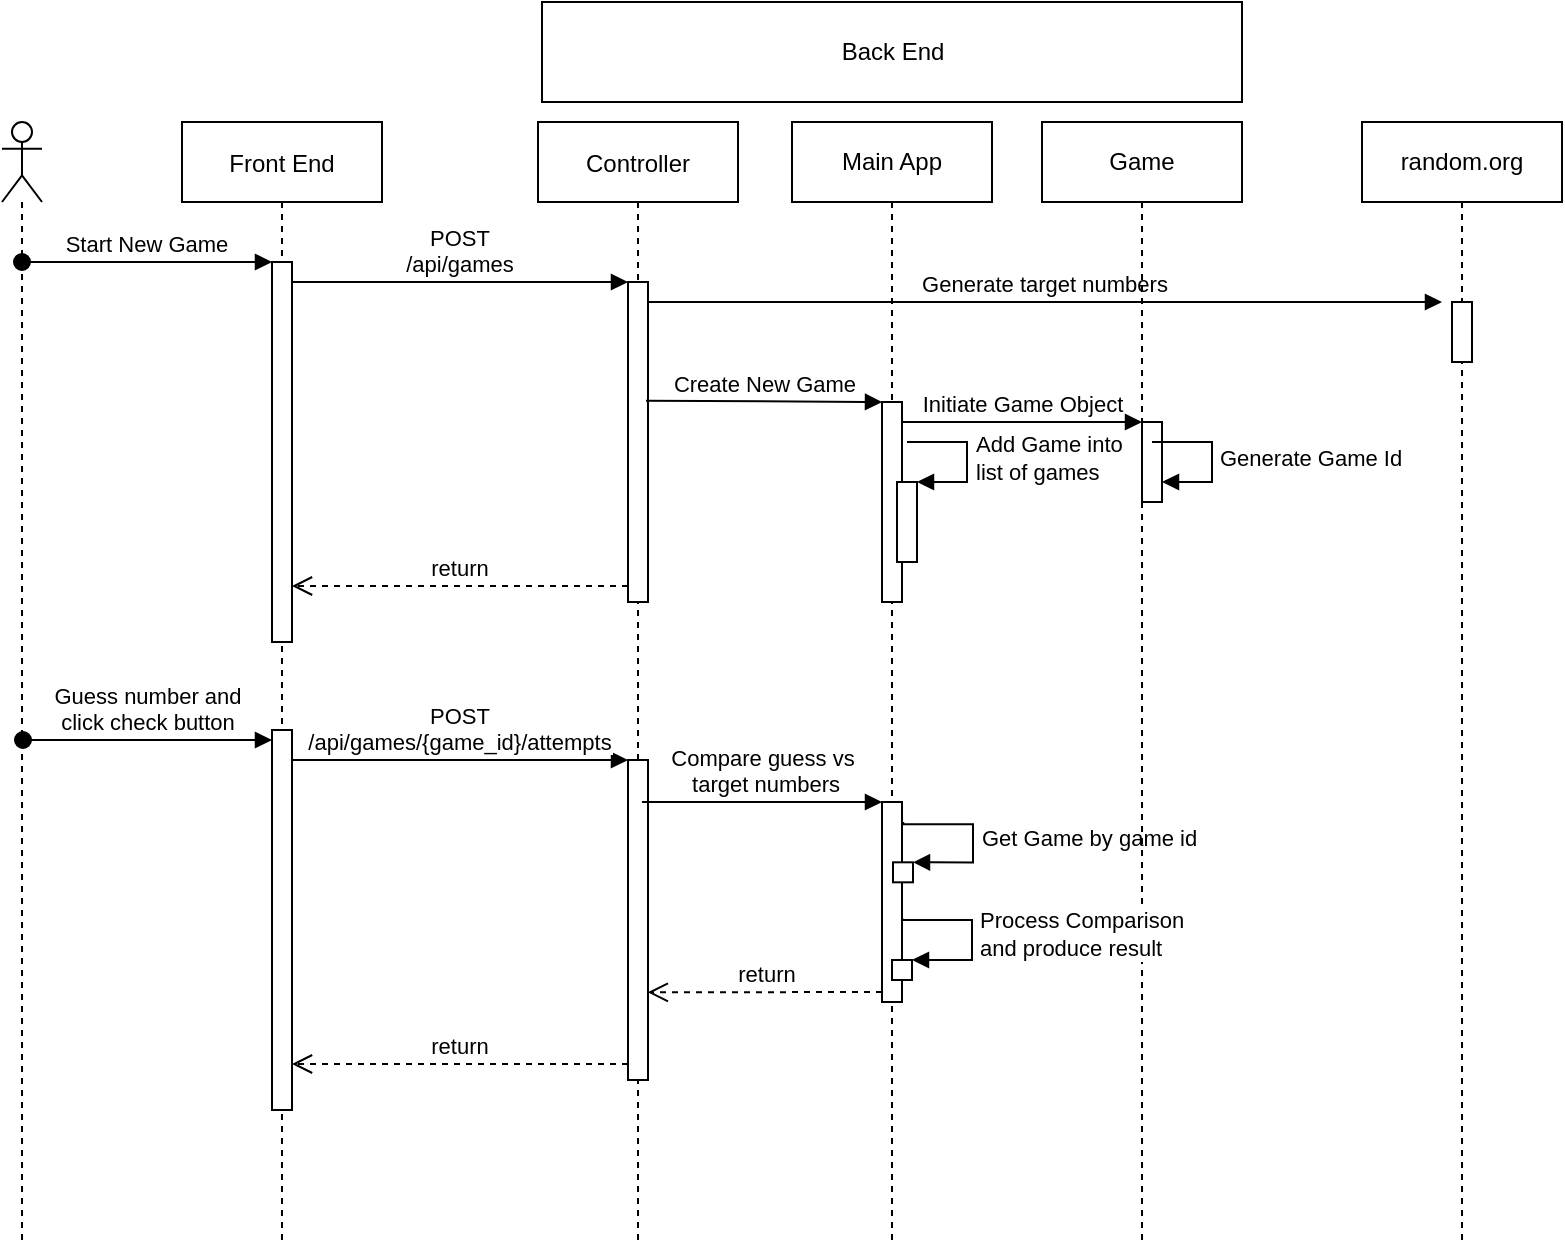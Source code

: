 <mxfile version="20.8.5" type="github">
  <diagram id="kgpKYQtTHZ0yAKxKKP6v" name="Sequence Diagram">
    <mxGraphModel dx="1379" dy="635" grid="1" gridSize="10" guides="1" tooltips="1" connect="1" arrows="1" fold="1" page="1" pageScale="1" pageWidth="850" pageHeight="1100" math="0" shadow="0">
      <root>
        <mxCell id="0" />
        <mxCell id="1" parent="0" />
        <mxCell id="3nuBFxr9cyL0pnOWT2aG-1" value="Front End" style="shape=umlLifeline;perimeter=lifelinePerimeter;container=1;collapsible=0;recursiveResize=0;rounded=0;shadow=0;strokeWidth=1;" parent="1" vertex="1">
          <mxGeometry x="120" y="80" width="100" height="560" as="geometry" />
        </mxCell>
        <mxCell id="3nuBFxr9cyL0pnOWT2aG-2" value="" style="points=[];perimeter=orthogonalPerimeter;rounded=0;shadow=0;strokeWidth=1;" parent="3nuBFxr9cyL0pnOWT2aG-1" vertex="1">
          <mxGeometry x="45" y="70" width="10" height="190" as="geometry" />
        </mxCell>
        <mxCell id="8tJ0s9JLGVw3jkTy0wQG-18" value="" style="points=[];perimeter=orthogonalPerimeter;rounded=0;shadow=0;strokeWidth=1;" vertex="1" parent="3nuBFxr9cyL0pnOWT2aG-1">
          <mxGeometry x="45" y="304" width="10" height="190" as="geometry" />
        </mxCell>
        <mxCell id="3nuBFxr9cyL0pnOWT2aG-5" value="Controller" style="shape=umlLifeline;perimeter=lifelinePerimeter;container=1;collapsible=0;recursiveResize=0;rounded=0;shadow=0;strokeWidth=1;" parent="1" vertex="1">
          <mxGeometry x="298" y="80" width="100" height="560" as="geometry" />
        </mxCell>
        <mxCell id="3nuBFxr9cyL0pnOWT2aG-6" value="" style="points=[];perimeter=orthogonalPerimeter;rounded=0;shadow=0;strokeWidth=1;" parent="3nuBFxr9cyL0pnOWT2aG-5" vertex="1">
          <mxGeometry x="45" y="80" width="10" height="160" as="geometry" />
        </mxCell>
        <mxCell id="8tJ0s9JLGVw3jkTy0wQG-19" value="" style="points=[];perimeter=orthogonalPerimeter;rounded=0;shadow=0;strokeWidth=1;" vertex="1" parent="3nuBFxr9cyL0pnOWT2aG-5">
          <mxGeometry x="45" y="319" width="10" height="160" as="geometry" />
        </mxCell>
        <mxCell id="3nuBFxr9cyL0pnOWT2aG-7" value="return" style="verticalAlign=bottom;endArrow=open;dashed=1;endSize=8;exitX=0;exitY=0.95;shadow=0;strokeWidth=1;" parent="1" source="3nuBFxr9cyL0pnOWT2aG-6" target="3nuBFxr9cyL0pnOWT2aG-2" edge="1">
          <mxGeometry relative="1" as="geometry">
            <mxPoint x="275" y="236" as="targetPoint" />
          </mxGeometry>
        </mxCell>
        <mxCell id="3nuBFxr9cyL0pnOWT2aG-8" value="POST &#xa;/api/games" style="verticalAlign=bottom;endArrow=block;entryX=0;entryY=0;shadow=0;strokeWidth=1;" parent="1" source="3nuBFxr9cyL0pnOWT2aG-2" target="3nuBFxr9cyL0pnOWT2aG-6" edge="1">
          <mxGeometry relative="1" as="geometry">
            <mxPoint x="275" y="160" as="sourcePoint" />
          </mxGeometry>
        </mxCell>
        <mxCell id="3nuBFxr9cyL0pnOWT2aG-9" value="Generate target numbers" style="verticalAlign=bottom;endArrow=block;shadow=0;strokeWidth=1;" parent="1" source="3nuBFxr9cyL0pnOWT2aG-6" edge="1">
          <mxGeometry relative="1" as="geometry">
            <mxPoint x="240" y="200" as="sourcePoint" />
            <mxPoint x="750" y="170" as="targetPoint" />
          </mxGeometry>
        </mxCell>
        <mxCell id="8tJ0s9JLGVw3jkTy0wQG-2" value="" style="shape=umlLifeline;participant=umlActor;perimeter=lifelinePerimeter;whiteSpace=wrap;html=1;container=1;collapsible=0;recursiveResize=0;verticalAlign=top;spacingTop=36;outlineConnect=0;" vertex="1" parent="1">
          <mxGeometry x="30" y="80" width="20" height="560" as="geometry" />
        </mxCell>
        <mxCell id="8tJ0s9JLGVw3jkTy0wQG-3" value="Back End" style="html=1;" vertex="1" parent="1">
          <mxGeometry x="300" y="20" width="350" height="50" as="geometry" />
        </mxCell>
        <mxCell id="8tJ0s9JLGVw3jkTy0wQG-4" value="Main App" style="shape=umlLifeline;perimeter=lifelinePerimeter;whiteSpace=wrap;html=1;container=1;collapsible=0;recursiveResize=0;outlineConnect=0;" vertex="1" parent="1">
          <mxGeometry x="425" y="80" width="100" height="560" as="geometry" />
        </mxCell>
        <mxCell id="8tJ0s9JLGVw3jkTy0wQG-7" value="" style="html=1;points=[];perimeter=orthogonalPerimeter;" vertex="1" parent="8tJ0s9JLGVw3jkTy0wQG-4">
          <mxGeometry x="45" y="140" width="10" height="100" as="geometry" />
        </mxCell>
        <mxCell id="8tJ0s9JLGVw3jkTy0wQG-16" value="" style="html=1;points=[];perimeter=orthogonalPerimeter;" vertex="1" parent="8tJ0s9JLGVw3jkTy0wQG-4">
          <mxGeometry x="52.5" y="180" width="10" height="40" as="geometry" />
        </mxCell>
        <mxCell id="8tJ0s9JLGVw3jkTy0wQG-17" value="Add Game into&lt;br&gt;list of games" style="edgeStyle=orthogonalEdgeStyle;html=1;align=left;spacingLeft=2;endArrow=block;rounded=0;entryX=1;entryY=0;" edge="1" target="8tJ0s9JLGVw3jkTy0wQG-16" parent="8tJ0s9JLGVw3jkTy0wQG-4">
          <mxGeometry relative="1" as="geometry">
            <mxPoint x="57.5" y="160" as="sourcePoint" />
            <Array as="points">
              <mxPoint x="87.5" y="160" />
            </Array>
          </mxGeometry>
        </mxCell>
        <mxCell id="8tJ0s9JLGVw3jkTy0wQG-40" value="" style="html=1;points=[];perimeter=orthogonalPerimeter;" vertex="1" parent="8tJ0s9JLGVw3jkTy0wQG-4">
          <mxGeometry x="45" y="340" width="10" height="100" as="geometry" />
        </mxCell>
        <mxCell id="8tJ0s9JLGVw3jkTy0wQG-35" value="Get Game by game id" style="edgeStyle=orthogonalEdgeStyle;html=1;align=left;spacingLeft=2;endArrow=block;rounded=0;entryX=1;entryY=0;exitX=1.012;exitY=0.124;exitDx=0;exitDy=0;exitPerimeter=0;" edge="1" target="8tJ0s9JLGVw3jkTy0wQG-34" parent="8tJ0s9JLGVw3jkTy0wQG-4">
          <mxGeometry relative="1" as="geometry">
            <mxPoint x="55.62" y="350.0" as="sourcePoint" />
            <Array as="points">
              <mxPoint x="55.5" y="351.16" />
              <mxPoint x="90.5" y="351.16" />
              <mxPoint x="90.5" y="371.16" />
            </Array>
          </mxGeometry>
        </mxCell>
        <mxCell id="8tJ0s9JLGVw3jkTy0wQG-34" value="" style="html=1;points=[];perimeter=orthogonalPerimeter;" vertex="1" parent="8tJ0s9JLGVw3jkTy0wQG-4">
          <mxGeometry x="50.5" y="370.16" width="10" height="10" as="geometry" />
        </mxCell>
        <mxCell id="3nuBFxr9cyL0pnOWT2aG-3" value="Start New Game" style="verticalAlign=bottom;startArrow=oval;endArrow=block;startSize=8;shadow=0;strokeWidth=1;" parent="1" target="3nuBFxr9cyL0pnOWT2aG-2" edge="1" source="8tJ0s9JLGVw3jkTy0wQG-2">
          <mxGeometry relative="1" as="geometry">
            <mxPoint x="105" y="150" as="sourcePoint" />
            <Array as="points">
              <mxPoint x="140" y="150" />
            </Array>
          </mxGeometry>
        </mxCell>
        <mxCell id="8tJ0s9JLGVw3jkTy0wQG-6" value="random.org" style="shape=umlLifeline;perimeter=lifelinePerimeter;whiteSpace=wrap;html=1;container=1;collapsible=0;recursiveResize=0;outlineConnect=0;" vertex="1" parent="1">
          <mxGeometry x="710" y="80" width="100" height="560" as="geometry" />
        </mxCell>
        <mxCell id="3nuBFxr9cyL0pnOWT2aG-4" value="" style="points=[];perimeter=orthogonalPerimeter;rounded=0;shadow=0;strokeWidth=1;" parent="8tJ0s9JLGVw3jkTy0wQG-6" vertex="1">
          <mxGeometry x="45" y="90" width="10" height="30" as="geometry" />
        </mxCell>
        <mxCell id="8tJ0s9JLGVw3jkTy0wQG-8" value="Create New Game" style="html=1;verticalAlign=bottom;endArrow=block;entryX=0;entryY=0;rounded=0;exitX=0.9;exitY=0.371;exitDx=0;exitDy=0;exitPerimeter=0;" edge="1" target="8tJ0s9JLGVw3jkTy0wQG-7" parent="1" source="3nuBFxr9cyL0pnOWT2aG-6">
          <mxGeometry relative="1" as="geometry">
            <mxPoint x="360" y="220" as="sourcePoint" />
          </mxGeometry>
        </mxCell>
        <mxCell id="8tJ0s9JLGVw3jkTy0wQG-10" value="Game" style="shape=umlLifeline;perimeter=lifelinePerimeter;whiteSpace=wrap;html=1;container=1;collapsible=0;recursiveResize=0;outlineConnect=0;" vertex="1" parent="1">
          <mxGeometry x="550" y="80" width="100" height="560" as="geometry" />
        </mxCell>
        <mxCell id="8tJ0s9JLGVw3jkTy0wQG-11" value="" style="html=1;points=[];perimeter=orthogonalPerimeter;" vertex="1" parent="8tJ0s9JLGVw3jkTy0wQG-10">
          <mxGeometry x="50" y="150" width="10" height="40" as="geometry" />
        </mxCell>
        <mxCell id="8tJ0s9JLGVw3jkTy0wQG-15" value="Generate Game Id" style="edgeStyle=orthogonalEdgeStyle;html=1;align=left;spacingLeft=2;endArrow=block;rounded=0;entryX=1;entryY=0;" edge="1" parent="8tJ0s9JLGVw3jkTy0wQG-10">
          <mxGeometry relative="1" as="geometry">
            <mxPoint x="55" y="160" as="sourcePoint" />
            <Array as="points">
              <mxPoint x="85" y="160" />
            </Array>
            <mxPoint x="60" y="180" as="targetPoint" />
          </mxGeometry>
        </mxCell>
        <mxCell id="8tJ0s9JLGVw3jkTy0wQG-12" value="Initiate Game Object" style="html=1;verticalAlign=bottom;endArrow=block;entryX=0;entryY=0;rounded=0;" edge="1" target="8tJ0s9JLGVw3jkTy0wQG-11" parent="1">
          <mxGeometry relative="1" as="geometry">
            <mxPoint x="480" y="230" as="sourcePoint" />
          </mxGeometry>
        </mxCell>
        <mxCell id="8tJ0s9JLGVw3jkTy0wQG-20" value="return" style="verticalAlign=bottom;endArrow=open;dashed=1;endSize=8;exitX=0;exitY=0.95;shadow=0;strokeWidth=1;" edge="1" parent="1" source="8tJ0s9JLGVw3jkTy0wQG-19" target="8tJ0s9JLGVw3jkTy0wQG-18">
          <mxGeometry relative="1" as="geometry">
            <mxPoint x="276" y="475" as="targetPoint" />
          </mxGeometry>
        </mxCell>
        <mxCell id="8tJ0s9JLGVw3jkTy0wQG-21" value="POST&#xa;/api/games/{game_id}/attempts" style="verticalAlign=bottom;endArrow=block;entryX=0;entryY=0;shadow=0;strokeWidth=1;" edge="1" parent="1" source="8tJ0s9JLGVw3jkTy0wQG-18" target="8tJ0s9JLGVw3jkTy0wQG-19">
          <mxGeometry relative="1" as="geometry">
            <mxPoint x="276" y="399" as="sourcePoint" />
          </mxGeometry>
        </mxCell>
        <mxCell id="8tJ0s9JLGVw3jkTy0wQG-26" value="Guess number and&#xa;click check button" style="verticalAlign=bottom;startArrow=oval;endArrow=block;startSize=8;shadow=0;strokeWidth=1;" edge="1" parent="1" target="8tJ0s9JLGVw3jkTy0wQG-18">
          <mxGeometry relative="1" as="geometry">
            <mxPoint x="40.5" y="389" as="sourcePoint" />
            <Array as="points">
              <mxPoint x="141" y="389" />
            </Array>
          </mxGeometry>
        </mxCell>
        <mxCell id="8tJ0s9JLGVw3jkTy0wQG-38" value="" style="html=1;points=[];perimeter=orthogonalPerimeter;" vertex="1" parent="1">
          <mxGeometry x="475" y="499" width="10" height="10" as="geometry" />
        </mxCell>
        <mxCell id="8tJ0s9JLGVw3jkTy0wQG-39" value="Process Comparison&lt;br&gt;and produce result" style="edgeStyle=orthogonalEdgeStyle;html=1;align=left;spacingLeft=2;endArrow=block;rounded=0;entryX=1;entryY=0;exitX=1.012;exitY=0.124;exitDx=0;exitDy=0;exitPerimeter=0;" edge="1" parent="1" target="8tJ0s9JLGVw3jkTy0wQG-38">
          <mxGeometry relative="1" as="geometry">
            <mxPoint x="480.12" y="477.84" as="sourcePoint" />
            <Array as="points">
              <mxPoint x="480" y="479" />
              <mxPoint x="515" y="479" />
              <mxPoint x="515" y="499" />
            </Array>
          </mxGeometry>
        </mxCell>
        <mxCell id="8tJ0s9JLGVw3jkTy0wQG-42" value="return" style="html=1;verticalAlign=bottom;endArrow=open;dashed=1;endSize=8;exitX=0;exitY=0.95;rounded=0;entryX=0.988;entryY=0.726;entryDx=0;entryDy=0;entryPerimeter=0;" edge="1" source="8tJ0s9JLGVw3jkTy0wQG-40" parent="1" target="8tJ0s9JLGVw3jkTy0wQG-19">
          <mxGeometry relative="1" as="geometry">
            <mxPoint x="350" y="515" as="targetPoint" />
          </mxGeometry>
        </mxCell>
        <mxCell id="8tJ0s9JLGVw3jkTy0wQG-41" value="Compare guess vs&lt;br&gt;&amp;nbsp;target numbers" style="html=1;verticalAlign=bottom;endArrow=block;entryX=0;entryY=0;rounded=0;" edge="1" target="8tJ0s9JLGVw3jkTy0wQG-40" parent="1">
          <mxGeometry relative="1" as="geometry">
            <mxPoint x="350" y="420" as="sourcePoint" />
          </mxGeometry>
        </mxCell>
      </root>
    </mxGraphModel>
  </diagram>
</mxfile>
